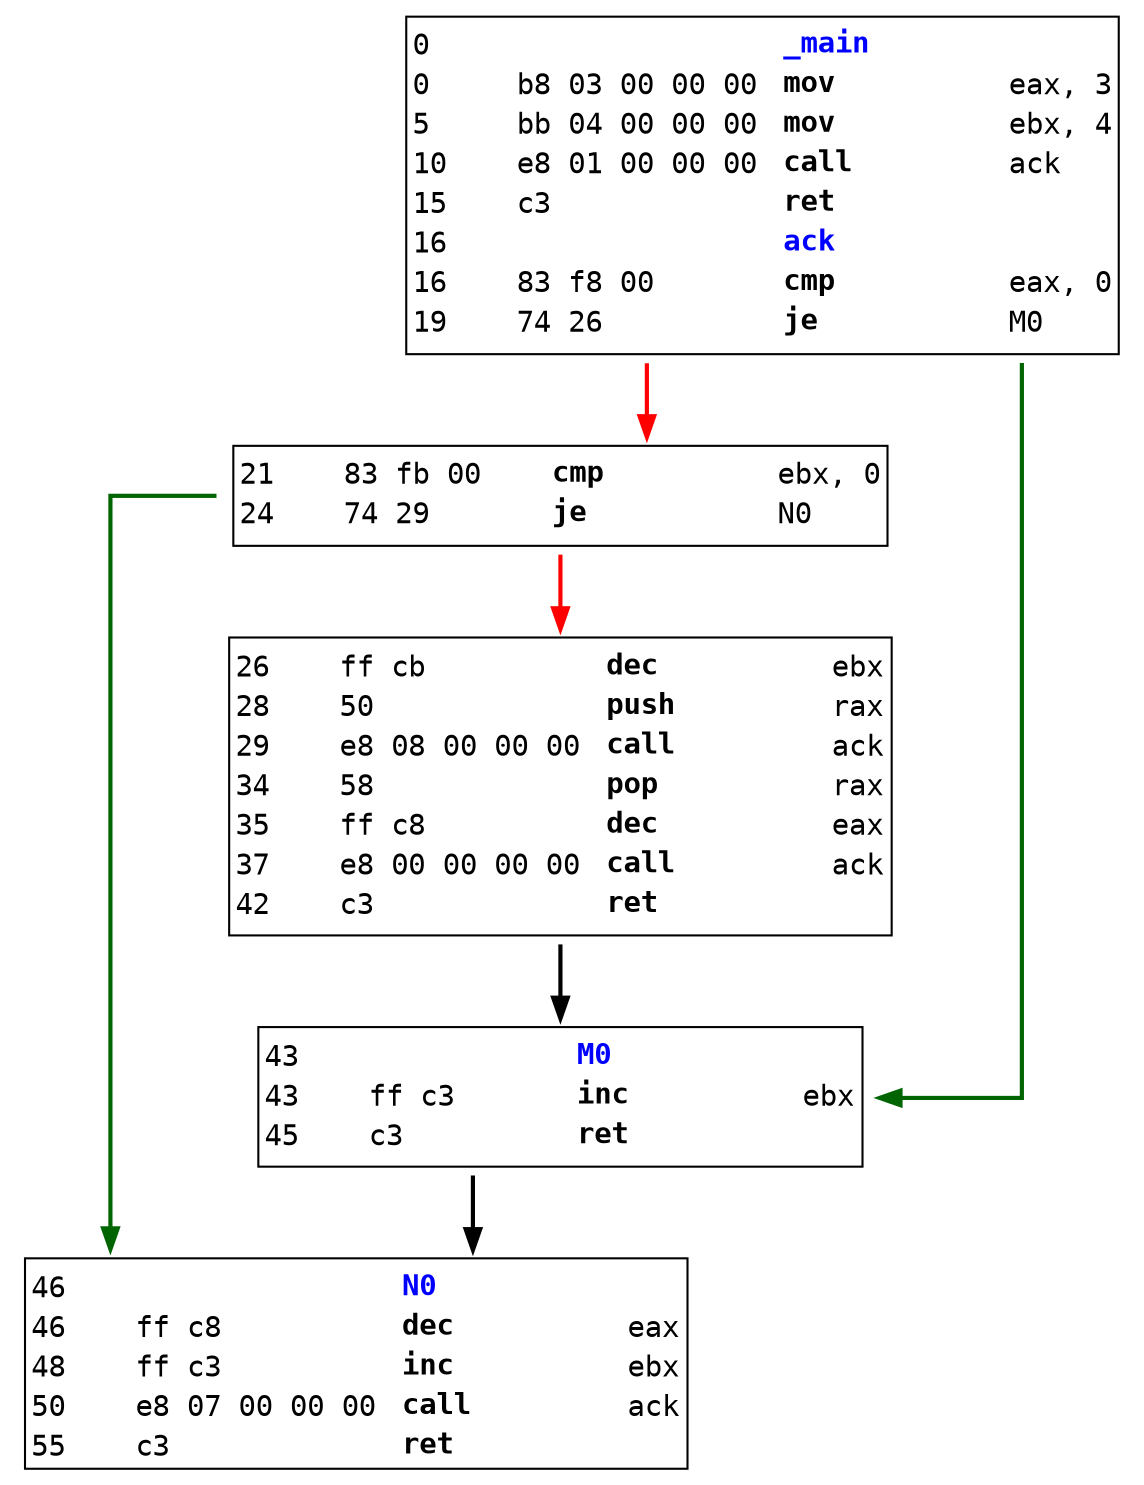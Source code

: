 digraph cfg {
	graph [splines=ortho]
	node [shape=plaintext fontname="monospace"]
	edge [penwidth=2.0]

	"0"[label=<<table border="1" cellborder="0" cellspacing="0"><tr PORT="top"><td></td></tr><tr><td align="left">0</td><td></td><td COLSPAN="100%" align="left"><b><font color="blue">_main</font></b></td></tr><tr><td align="left" width="50px">0</td><td align="left" width="100px">b8 03 00 00 00 </td><td align="left" width="100px"><font COLOR="black"><b>mov</b></font></td><td align="left"><font COLOR="black"> eax, 3</font></td></tr><tr><td align="left" width="50px">5</td><td align="left" width="100px">bb 04 00 00 00 </td><td align="left" width="100px"><font COLOR="black"><b>mov</b></font></td><td align="left"><font COLOR="black"> ebx, 4</font></td></tr><tr><td align="left" width="50px">10</td><td align="left" width="100px">e8 01 00 00 00 </td><td align="left" width="100px"><font COLOR="black"><b>call</b></font></td><td align="left"><font COLOR="black"> ack</font></td></tr><tr><td align="left" width="50px">15</td><td align="left" width="100px">c3 </td><td align="left" width="100px"><font COLOR="black"><b>ret</b></font></td><td align="left"><font COLOR="black"> </font></td></tr><tr><td align="left">16</td><td></td><td COLSPAN="100%" align="left"><b><font color="blue">ack</font></b></td></tr><tr><td align="left" width="50px">16</td><td align="left" width="100px">83 f8 00 </td><td align="left" width="100px"><font COLOR="black"><b>cmp</b></font></td><td align="left"><font COLOR="black"> eax, 0</font></td></tr><tr><td align="left" width="50px">19</td><td align="left" width="100px">74 26 </td><td align="left" width="100px"><font COLOR="black"><b>je</b></font></td><td align="left"><font COLOR="black"> M0</font></td></tr><tr PORT="bottom"><td></td></tr></table>>]
	"4"[label=<<table border="1" cellborder="0" cellspacing="0"><tr PORT="top"><td></td></tr><tr><td align="left" width="50px">21</td><td align="left" width="100px">83 fb 00 </td><td align="left" width="100px"><font COLOR="black"><b>cmp</b></font></td><td align="left"><font COLOR="black"> ebx, 0</font></td></tr><tr><td align="left" width="50px">24</td><td align="left" width="100px">74 29 </td><td align="left" width="100px"><font COLOR="black"><b>je</b></font></td><td align="left"><font COLOR="black"> N0</font></td></tr><tr PORT="bottom"><td></td></tr></table>>]
	"5"[label=<<table border="1" cellborder="0" cellspacing="0"><tr PORT="top"><td></td></tr><tr><td align="left" width="50px">26</td><td align="left" width="100px">ff cb </td><td align="left" width="100px"><font COLOR="black"><b>dec</b></font></td><td align="left"><font COLOR="black"> ebx</font></td></tr><tr><td align="left" width="50px">28</td><td align="left" width="100px">50 </td><td align="left" width="100px"><font COLOR="black"><b>push</b></font></td><td align="left"><font COLOR="black"> rax</font></td></tr><tr><td align="left" width="50px">29</td><td align="left" width="100px">e8 08 00 00 00 </td><td align="left" width="100px"><font COLOR="black"><b>call</b></font></td><td align="left"><font COLOR="black"> ack</font></td></tr><tr><td align="left" width="50px">34</td><td align="left" width="100px">58 </td><td align="left" width="100px"><font COLOR="black"><b>pop</b></font></td><td align="left"><font COLOR="black"> rax</font></td></tr><tr><td align="left" width="50px">35</td><td align="left" width="100px">ff c8 </td><td align="left" width="100px"><font COLOR="black"><b>dec</b></font></td><td align="left"><font COLOR="black"> eax</font></td></tr><tr><td align="left" width="50px">37</td><td align="left" width="100px">e8 00 00 00 00 </td><td align="left" width="100px"><font COLOR="black"><b>call</b></font></td><td align="left"><font COLOR="black"> ack</font></td></tr><tr><td align="left" width="50px">42</td><td align="left" width="100px">c3 </td><td align="left" width="100px"><font COLOR="black"><b>ret</b></font></td><td align="left"><font COLOR="black"> </font></td></tr><tr PORT="bottom"><td></td></tr></table>>]
	"6"[label=<<table border="1" cellborder="0" cellspacing="0"><tr PORT="top"><td></td></tr><tr><td align="left">43</td><td></td><td COLSPAN="100%" align="left"><b><font color="blue">M0</font></b></td></tr><tr><td align="left" width="50px">43</td><td align="left" width="100px">ff c3 </td><td align="left" width="100px"><font COLOR="black"><b>inc</b></font></td><td align="left"><font COLOR="black"> ebx</font></td></tr><tr><td align="left" width="50px">45</td><td align="left" width="100px">c3 </td><td align="left" width="100px"><font COLOR="black"><b>ret</b></font></td><td align="left"><font COLOR="black"> </font></td></tr><tr PORT="bottom"><td></td></tr></table>>]
	"8"[label=<<table border="1" cellborder="0" cellspacing="0"><tr PORT="top"><td></td></tr><tr><td align="left">46</td><td></td><td COLSPAN="100%" align="left"><b><font color="blue">N0</font></b></td></tr><tr><td align="left" width="50px">46</td><td align="left" width="100px">ff c8 </td><td align="left" width="100px"><font COLOR="black"><b>dec</b></font></td><td align="left"><font COLOR="black"> eax</font></td></tr><tr><td align="left" width="50px">48</td><td align="left" width="100px">ff c3 </td><td align="left" width="100px"><font COLOR="black"><b>inc</b></font></td><td align="left"><font COLOR="black"> ebx</font></td></tr><tr><td align="left" width="50px">50</td><td align="left" width="100px">e8 07 00 00 00 </td><td align="left" width="100px"><font COLOR="black"><b>call</b></font></td><td align="left"><font COLOR="black"> ack</font></td></tr><tr><td align="left" width="50px">55</td><td align="left" width="100px">c3 </td><td align="left" width="100px"><font COLOR="black"><b>ret</b></font></td><td align="left"><font COLOR="black"> </font></td></tr></table>>]

	"0":bottom:s -> "6":top:n [color="darkgreen"]
	"0":bottom:s -> "4":top:n [color="red"]
	"4":bottom:s -> "8":top:n [color="darkgreen"]
	"4":bottom:s -> "5":top:n [color="red"]
	"5":bottom:s -> "6":top:n [color="black"]
	"6":bottom:s -> "8":top:n [color="black"]
}
